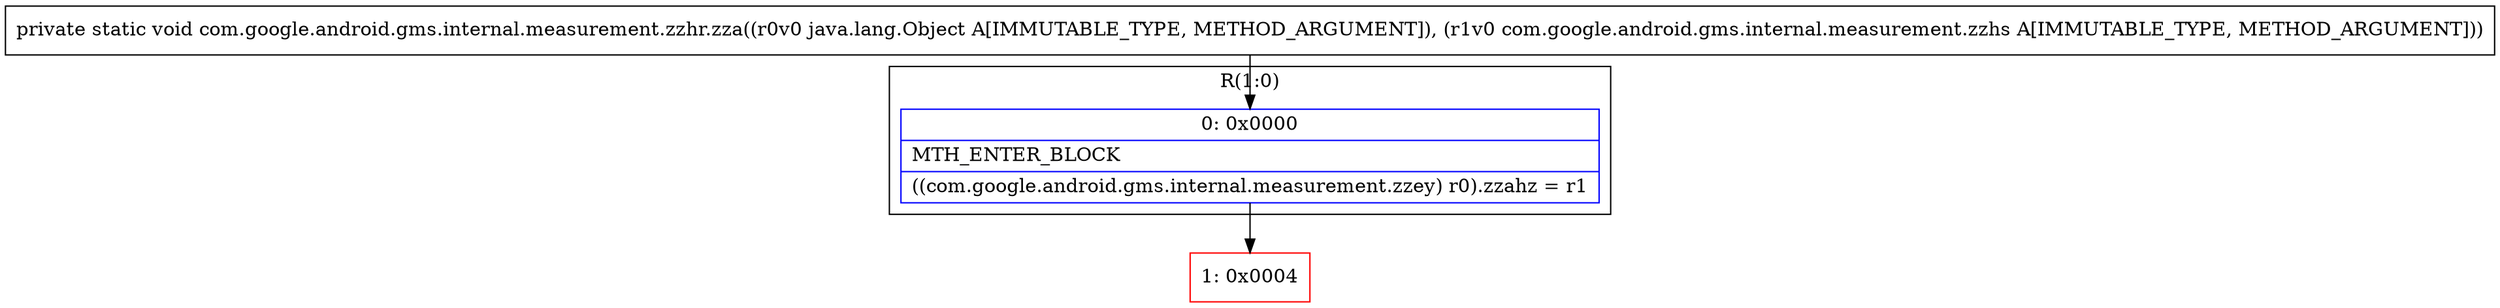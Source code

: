 digraph "CFG forcom.google.android.gms.internal.measurement.zzhr.zza(Ljava\/lang\/Object;Lcom\/google\/android\/gms\/internal\/measurement\/zzhs;)V" {
subgraph cluster_Region_1395150370 {
label = "R(1:0)";
node [shape=record,color=blue];
Node_0 [shape=record,label="{0\:\ 0x0000|MTH_ENTER_BLOCK\l|((com.google.android.gms.internal.measurement.zzey) r0).zzahz = r1\l}"];
}
Node_1 [shape=record,color=red,label="{1\:\ 0x0004}"];
MethodNode[shape=record,label="{private static void com.google.android.gms.internal.measurement.zzhr.zza((r0v0 java.lang.Object A[IMMUTABLE_TYPE, METHOD_ARGUMENT]), (r1v0 com.google.android.gms.internal.measurement.zzhs A[IMMUTABLE_TYPE, METHOD_ARGUMENT])) }"];
MethodNode -> Node_0;
Node_0 -> Node_1;
}

